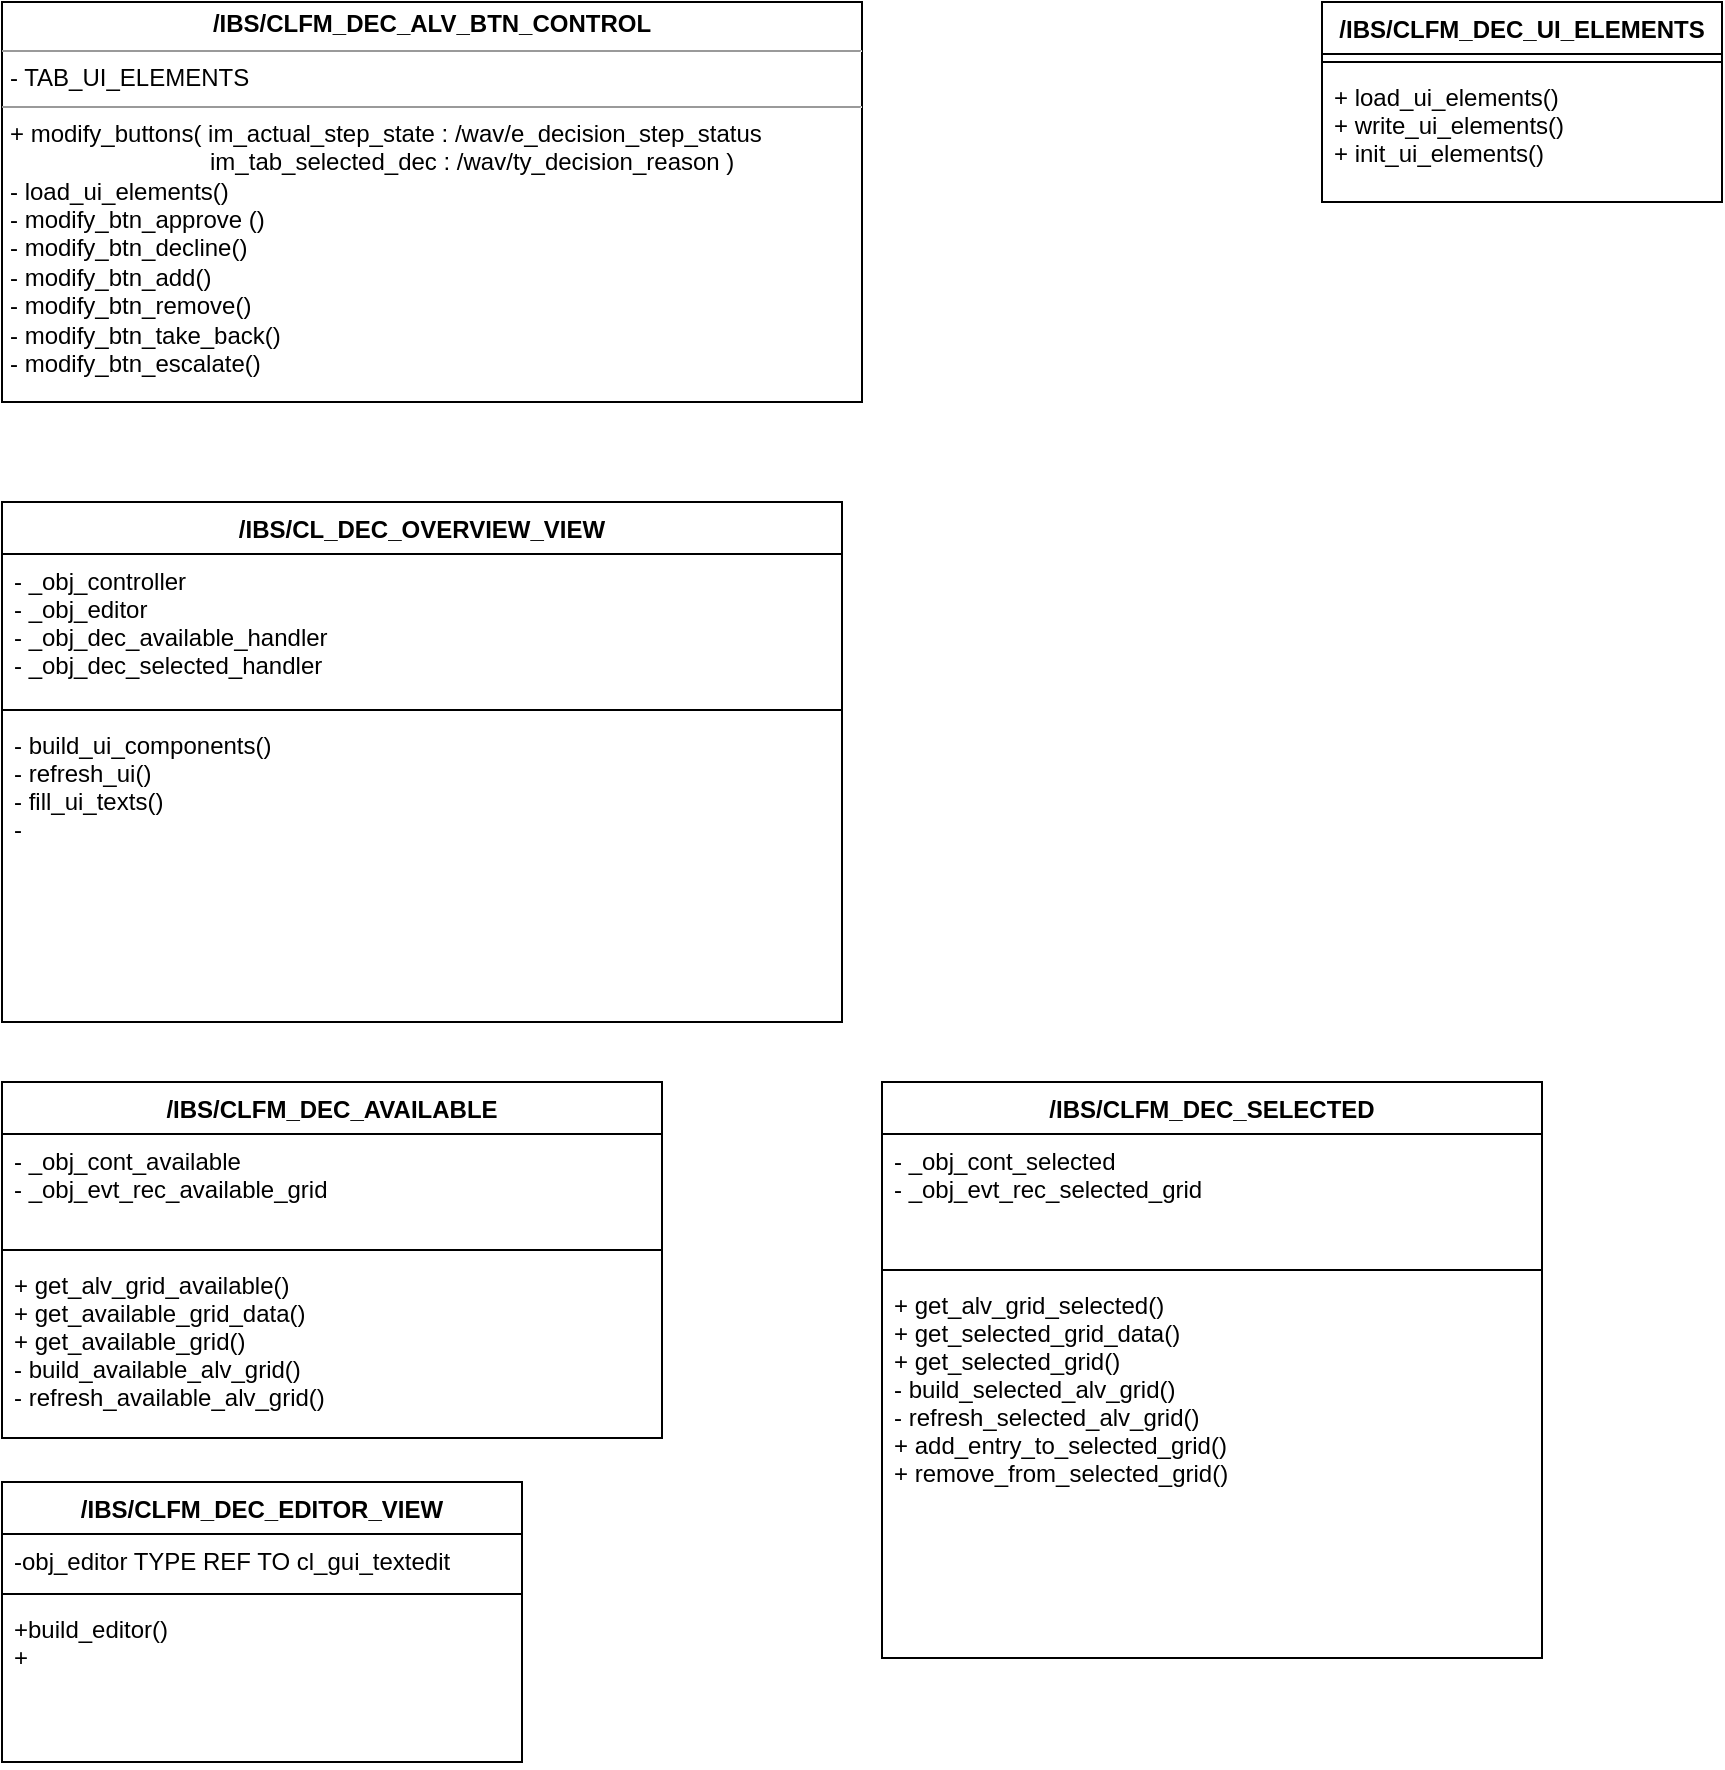 <mxfile version="12.5.5" type="github"><diagram id="CyaSoa7KwjpoHzu_7nh0" name="Page-1"><mxGraphModel dx="1141" dy="556" grid="1" gridSize="10" guides="1" tooltips="1" connect="1" arrows="1" fold="1" page="1" pageScale="1" pageWidth="827" pageHeight="1169" math="0" shadow="0"><root><mxCell id="0"/><mxCell id="1" parent="0"/><mxCell id="yrLDoxOuE4Vq6cpKQ8Pf-1" value="&lt;p style=&quot;margin: 0px ; margin-top: 4px ; text-align: center&quot;&gt;&lt;b&gt;/IBS/CLFM_DEC_ALV_BTN_CONTROL&lt;/b&gt;&lt;/p&gt;&lt;hr size=&quot;1&quot;&gt;&lt;p style=&quot;margin: 0px ; margin-left: 4px&quot;&gt;- TAB_UI_ELEMENTS&lt;/p&gt;&lt;hr size=&quot;1&quot;&gt;&lt;p style=&quot;margin: 0px ; margin-left: 4px&quot;&gt;&lt;span&gt;+ modify_buttons( im_actual_step_state : /wav/e_decision_step_status&lt;/span&gt;&lt;br&gt;&lt;/p&gt;&lt;p style=&quot;margin: 0px ; margin-left: 4px&quot;&gt;&amp;nbsp; &amp;nbsp; &amp;nbsp; &amp;nbsp; &amp;nbsp; &amp;nbsp; &amp;nbsp; &amp;nbsp; &amp;nbsp; &amp;nbsp; &amp;nbsp; &amp;nbsp; &amp;nbsp; &amp;nbsp; &amp;nbsp; im_tab_selected_dec :&amp;nbsp;/wav/ty_decision_reason&lt;span&gt;&amp;nbsp;)&lt;/span&gt;&lt;/p&gt;&lt;p style=&quot;margin: 0px ; margin-left: 4px&quot;&gt;- load_ui_elements()&lt;span&gt;&lt;br&gt;&lt;/span&gt;&lt;/p&gt;&lt;p style=&quot;margin: 0px ; margin-left: 4px&quot;&gt;- modify_btn_approve ()&lt;/p&gt;&lt;p style=&quot;margin: 0px ; margin-left: 4px&quot;&gt;- modify_btn_decline()&lt;/p&gt;&lt;p style=&quot;margin: 0px ; margin-left: 4px&quot;&gt;- modify_btn_add()&lt;/p&gt;&lt;p style=&quot;margin: 0px ; margin-left: 4px&quot;&gt;- modify_btn_remove()&lt;/p&gt;&lt;p style=&quot;margin: 0px ; margin-left: 4px&quot;&gt;- modify_btn_take_back()&lt;/p&gt;&lt;p style=&quot;margin: 0px ; margin-left: 4px&quot;&gt;- modify_btn_escalate()&lt;/p&gt;" style="verticalAlign=top;align=left;overflow=fill;fontSize=12;fontFamily=Helvetica;html=1;" parent="1" vertex="1"><mxGeometry x="220" y="110" width="430" height="200" as="geometry"/></mxCell><mxCell id="yrLDoxOuE4Vq6cpKQ8Pf-3" value="/IBS/CL_DEC_OVERVIEW_VIEW" style="swimlane;fontStyle=1;align=center;verticalAlign=top;childLayout=stackLayout;horizontal=1;startSize=26;horizontalStack=0;resizeParent=1;resizeParentMax=0;resizeLast=0;collapsible=1;marginBottom=0;" parent="1" vertex="1"><mxGeometry x="220" y="360" width="420" height="260" as="geometry"/></mxCell><mxCell id="yrLDoxOuE4Vq6cpKQ8Pf-4" value="- _obj_controller&#10;- _obj_editor&#10;- _obj_dec_available_handler&#10;- _obj_dec_selected_handler" style="text;strokeColor=none;fillColor=none;align=left;verticalAlign=top;spacingLeft=4;spacingRight=4;overflow=hidden;rotatable=0;points=[[0,0.5],[1,0.5]];portConstraint=eastwest;" parent="yrLDoxOuE4Vq6cpKQ8Pf-3" vertex="1"><mxGeometry y="26" width="420" height="74" as="geometry"/></mxCell><mxCell id="yrLDoxOuE4Vq6cpKQ8Pf-5" value="" style="line;strokeWidth=1;fillColor=none;align=left;verticalAlign=middle;spacingTop=-1;spacingLeft=3;spacingRight=3;rotatable=0;labelPosition=right;points=[];portConstraint=eastwest;" parent="yrLDoxOuE4Vq6cpKQ8Pf-3" vertex="1"><mxGeometry y="100" width="420" height="8" as="geometry"/></mxCell><mxCell id="yrLDoxOuE4Vq6cpKQ8Pf-6" value="- build_ui_components()&#10;- refresh_ui()&#10;- fill_ui_texts()&#10;-" style="text;strokeColor=none;fillColor=none;align=left;verticalAlign=top;spacingLeft=4;spacingRight=4;overflow=hidden;rotatable=0;points=[[0,0.5],[1,0.5]];portConstraint=eastwest;" parent="yrLDoxOuE4Vq6cpKQ8Pf-3" vertex="1"><mxGeometry y="108" width="420" height="152" as="geometry"/></mxCell><mxCell id="yrLDoxOuE4Vq6cpKQ8Pf-11" value="/IBS/CLFM_DEC_AVAILABLE" style="swimlane;fontStyle=1;align=center;verticalAlign=top;childLayout=stackLayout;horizontal=1;startSize=26;horizontalStack=0;resizeParent=1;resizeParentMax=0;resizeLast=0;collapsible=1;marginBottom=0;" parent="1" vertex="1"><mxGeometry x="220" y="650" width="330" height="178" as="geometry"/></mxCell><mxCell id="yrLDoxOuE4Vq6cpKQ8Pf-12" value="- _obj_cont_available&#10;- _obj_evt_rec_available_grid" style="text;strokeColor=none;fillColor=none;align=left;verticalAlign=top;spacingLeft=4;spacingRight=4;overflow=hidden;rotatable=0;points=[[0,0.5],[1,0.5]];portConstraint=eastwest;" parent="yrLDoxOuE4Vq6cpKQ8Pf-11" vertex="1"><mxGeometry y="26" width="330" height="54" as="geometry"/></mxCell><mxCell id="yrLDoxOuE4Vq6cpKQ8Pf-13" value="" style="line;strokeWidth=1;fillColor=none;align=left;verticalAlign=middle;spacingTop=-1;spacingLeft=3;spacingRight=3;rotatable=0;labelPosition=right;points=[];portConstraint=eastwest;" parent="yrLDoxOuE4Vq6cpKQ8Pf-11" vertex="1"><mxGeometry y="80" width="330" height="8" as="geometry"/></mxCell><mxCell id="yrLDoxOuE4Vq6cpKQ8Pf-14" value="+ get_alv_grid_available()&#10;+ get_available_grid_data()&#10;+ get_available_grid()&#10;- build_available_alv_grid()&#10;- refresh_available_alv_grid()&#10;" style="text;strokeColor=none;fillColor=none;align=left;verticalAlign=top;spacingLeft=4;spacingRight=4;overflow=hidden;rotatable=0;points=[[0,0.5],[1,0.5]];portConstraint=eastwest;" parent="yrLDoxOuE4Vq6cpKQ8Pf-11" vertex="1"><mxGeometry y="88" width="330" height="90" as="geometry"/></mxCell><mxCell id="yrLDoxOuE4Vq6cpKQ8Pf-15" value="/IBS/CLFM_DEC_UI_ELEMENTS" style="swimlane;fontStyle=1;align=center;verticalAlign=top;childLayout=stackLayout;horizontal=1;startSize=26;horizontalStack=0;resizeParent=1;resizeParentMax=0;resizeLast=0;collapsible=1;marginBottom=0;" parent="1" vertex="1"><mxGeometry x="880" y="110" width="200" height="100" as="geometry"/></mxCell><mxCell id="yrLDoxOuE4Vq6cpKQ8Pf-17" value="" style="line;strokeWidth=1;fillColor=none;align=left;verticalAlign=middle;spacingTop=-1;spacingLeft=3;spacingRight=3;rotatable=0;labelPosition=right;points=[];portConstraint=eastwest;" parent="yrLDoxOuE4Vq6cpKQ8Pf-15" vertex="1"><mxGeometry y="26" width="200" height="8" as="geometry"/></mxCell><mxCell id="yrLDoxOuE4Vq6cpKQ8Pf-18" value="+ load_ui_elements()&#10;+ write_ui_elements()&#10;+ init_ui_elements()" style="text;strokeColor=none;fillColor=none;align=left;verticalAlign=top;spacingLeft=4;spacingRight=4;overflow=hidden;rotatable=0;points=[[0,0.5],[1,0.5]];portConstraint=eastwest;" parent="yrLDoxOuE4Vq6cpKQ8Pf-15" vertex="1"><mxGeometry y="34" width="200" height="66" as="geometry"/></mxCell><mxCell id="yrLDoxOuE4Vq6cpKQ8Pf-20" value="/IBS/CLFM_DEC_SELECTED" style="swimlane;fontStyle=1;align=center;verticalAlign=top;childLayout=stackLayout;horizontal=1;startSize=26;horizontalStack=0;resizeParent=1;resizeParentMax=0;resizeLast=0;collapsible=1;marginBottom=0;" parent="1" vertex="1"><mxGeometry x="660" y="650" width="330" height="288" as="geometry"/></mxCell><mxCell id="yrLDoxOuE4Vq6cpKQ8Pf-21" value="- _obj_cont_selected&#10;- _obj_evt_rec_selected_grid" style="text;strokeColor=none;fillColor=none;align=left;verticalAlign=top;spacingLeft=4;spacingRight=4;overflow=hidden;rotatable=0;points=[[0,0.5],[1,0.5]];portConstraint=eastwest;" parent="yrLDoxOuE4Vq6cpKQ8Pf-20" vertex="1"><mxGeometry y="26" width="330" height="64" as="geometry"/></mxCell><mxCell id="yrLDoxOuE4Vq6cpKQ8Pf-22" value="" style="line;strokeWidth=1;fillColor=none;align=left;verticalAlign=middle;spacingTop=-1;spacingLeft=3;spacingRight=3;rotatable=0;labelPosition=right;points=[];portConstraint=eastwest;" parent="yrLDoxOuE4Vq6cpKQ8Pf-20" vertex="1"><mxGeometry y="90" width="330" height="8" as="geometry"/></mxCell><mxCell id="yrLDoxOuE4Vq6cpKQ8Pf-23" value="+ get_alv_grid_selected()&#10;+ get_selected_grid_data()&#10;+ get_selected_grid()&#10;- build_selected_alv_grid()&#10;- refresh_selected_alv_grid()&#10;+ add_entry_to_selected_grid()&#10;+ remove_from_selected_grid()&#10;" style="text;strokeColor=none;fillColor=none;align=left;verticalAlign=top;spacingLeft=4;spacingRight=4;overflow=hidden;rotatable=0;points=[[0,0.5],[1,0.5]];portConstraint=eastwest;" parent="yrLDoxOuE4Vq6cpKQ8Pf-20" vertex="1"><mxGeometry y="98" width="330" height="190" as="geometry"/></mxCell><mxCell id="yrLDoxOuE4Vq6cpKQ8Pf-24" value="/IBS/CLFM_DEC_EDITOR_VIEW" style="swimlane;fontStyle=1;align=center;verticalAlign=top;childLayout=stackLayout;horizontal=1;startSize=26;horizontalStack=0;resizeParent=1;resizeParentMax=0;resizeLast=0;collapsible=1;marginBottom=0;" parent="1" vertex="1"><mxGeometry x="220" y="850" width="260" height="140" as="geometry"/></mxCell><mxCell id="yrLDoxOuE4Vq6cpKQ8Pf-25" value="-obj_editor TYPE REF TO cl_gui_textedit" style="text;strokeColor=none;fillColor=none;align=left;verticalAlign=top;spacingLeft=4;spacingRight=4;overflow=hidden;rotatable=0;points=[[0,0.5],[1,0.5]];portConstraint=eastwest;" parent="yrLDoxOuE4Vq6cpKQ8Pf-24" vertex="1"><mxGeometry y="26" width="260" height="26" as="geometry"/></mxCell><mxCell id="yrLDoxOuE4Vq6cpKQ8Pf-26" value="" style="line;strokeWidth=1;fillColor=none;align=left;verticalAlign=middle;spacingTop=-1;spacingLeft=3;spacingRight=3;rotatable=0;labelPosition=right;points=[];portConstraint=eastwest;" parent="yrLDoxOuE4Vq6cpKQ8Pf-24" vertex="1"><mxGeometry y="52" width="260" height="8" as="geometry"/></mxCell><mxCell id="yrLDoxOuE4Vq6cpKQ8Pf-27" value="+build_editor()&#10;+" style="text;strokeColor=none;fillColor=none;align=left;verticalAlign=top;spacingLeft=4;spacingRight=4;overflow=hidden;rotatable=0;points=[[0,0.5],[1,0.5]];portConstraint=eastwest;" parent="yrLDoxOuE4Vq6cpKQ8Pf-24" vertex="1"><mxGeometry y="60" width="260" height="80" as="geometry"/></mxCell></root></mxGraphModel></diagram></mxfile>